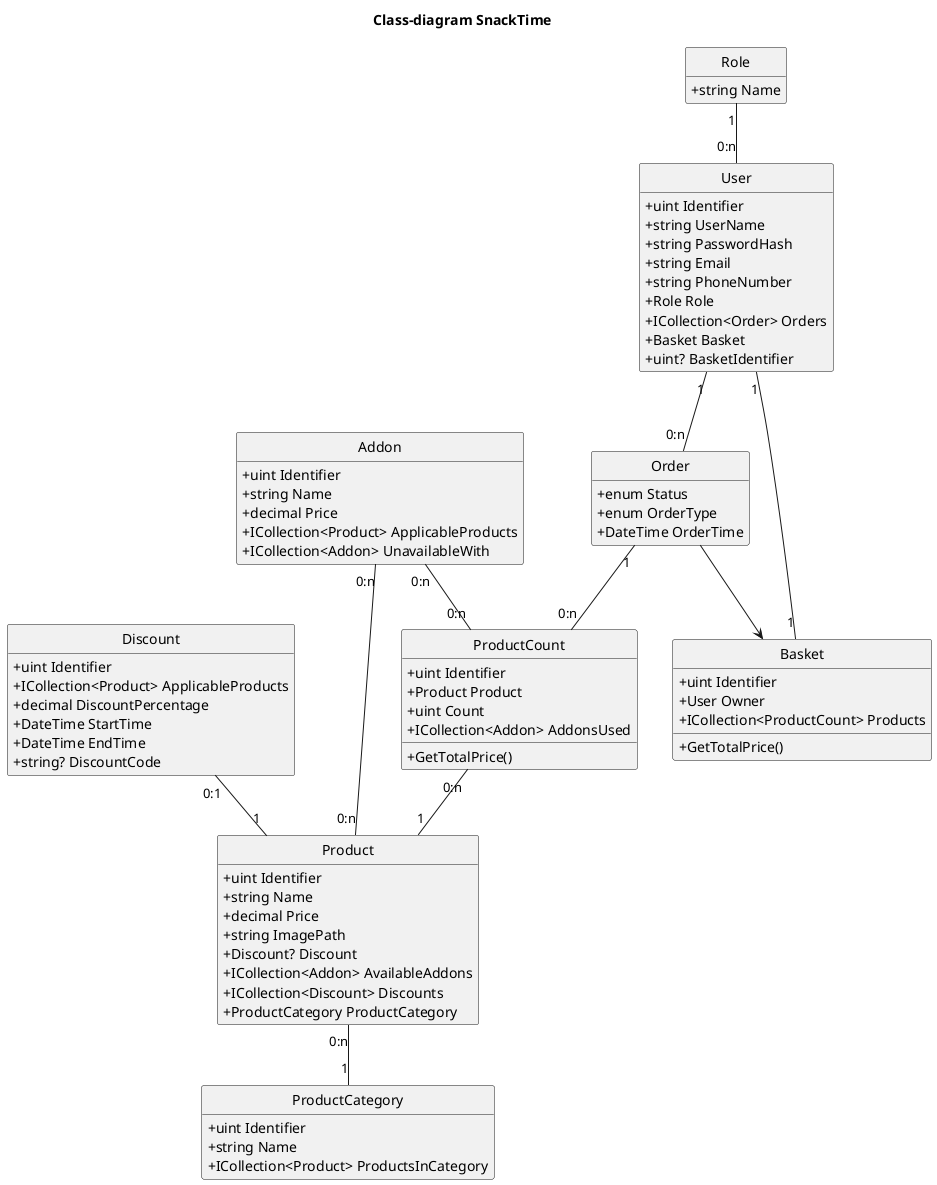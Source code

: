 @startuml
hide circle
hide empty members
skinparam classAttributeIconSize 0
skinparam packageStyle rectangle
title Class-diagram SnackTime


class User {
    +uint Identifier
    +string UserName
    +string PasswordHash
    +string Email
    +string PhoneNumber
    +Role Role
    +ICollection<Order> Orders
    +Basket Basket
    +uint? BasketIdentifier
}

class Role {
    +string Name
}

class Product {
    +uint Identifier
    +string Name
    +decimal Price
    +string ImagePath
    +Discount? Discount
    +ICollection<Addon> AvailableAddons
    +ICollection<Discount> Discounts
    +ProductCategory ProductCategory
}

class ProductCount {
    +uint Identifier
    +Product Product
    +uint Count
    +ICollection<Addon> AddonsUsed
    
    +GetTotalPrice()
}

class Basket {
    +uint Identifier
    +User Owner
    +ICollection<ProductCount> Products
    
    +GetTotalPrice()
}

class Order {
    +enum Status
    +enum OrderType
    +DateTime OrderTime
}

class Discount {
    +uint Identifier
    +ICollection<Product> ApplicableProducts
    +decimal DiscountPercentage
    +DateTime StartTime
    +DateTime EndTime
    +string? DiscountCode
}

class Addon {
    +uint Identifier
    +string Name
    +decimal Price
    +ICollection<Product> ApplicableProducts
    +ICollection<Addon> UnavailableWith
}

class ProductCategory {
    +uint Identifier
    +string Name
    +ICollection<Product> ProductsInCategory
}

User "1" -- "0:n" Order
Order "1" -- "0:n" ProductCount
ProductCount "0:n" -- "1" Product
Discount "0:1" -- "1" Product
User "1" -- "1" Basket
Addon "0:n" -- "0:n" Product
Addon "0:n" -- "0:n" ProductCount
Role "1" -- "0:n" User
Product "0:n" -- "1" ProductCategory

Order --> Basket



@enduml